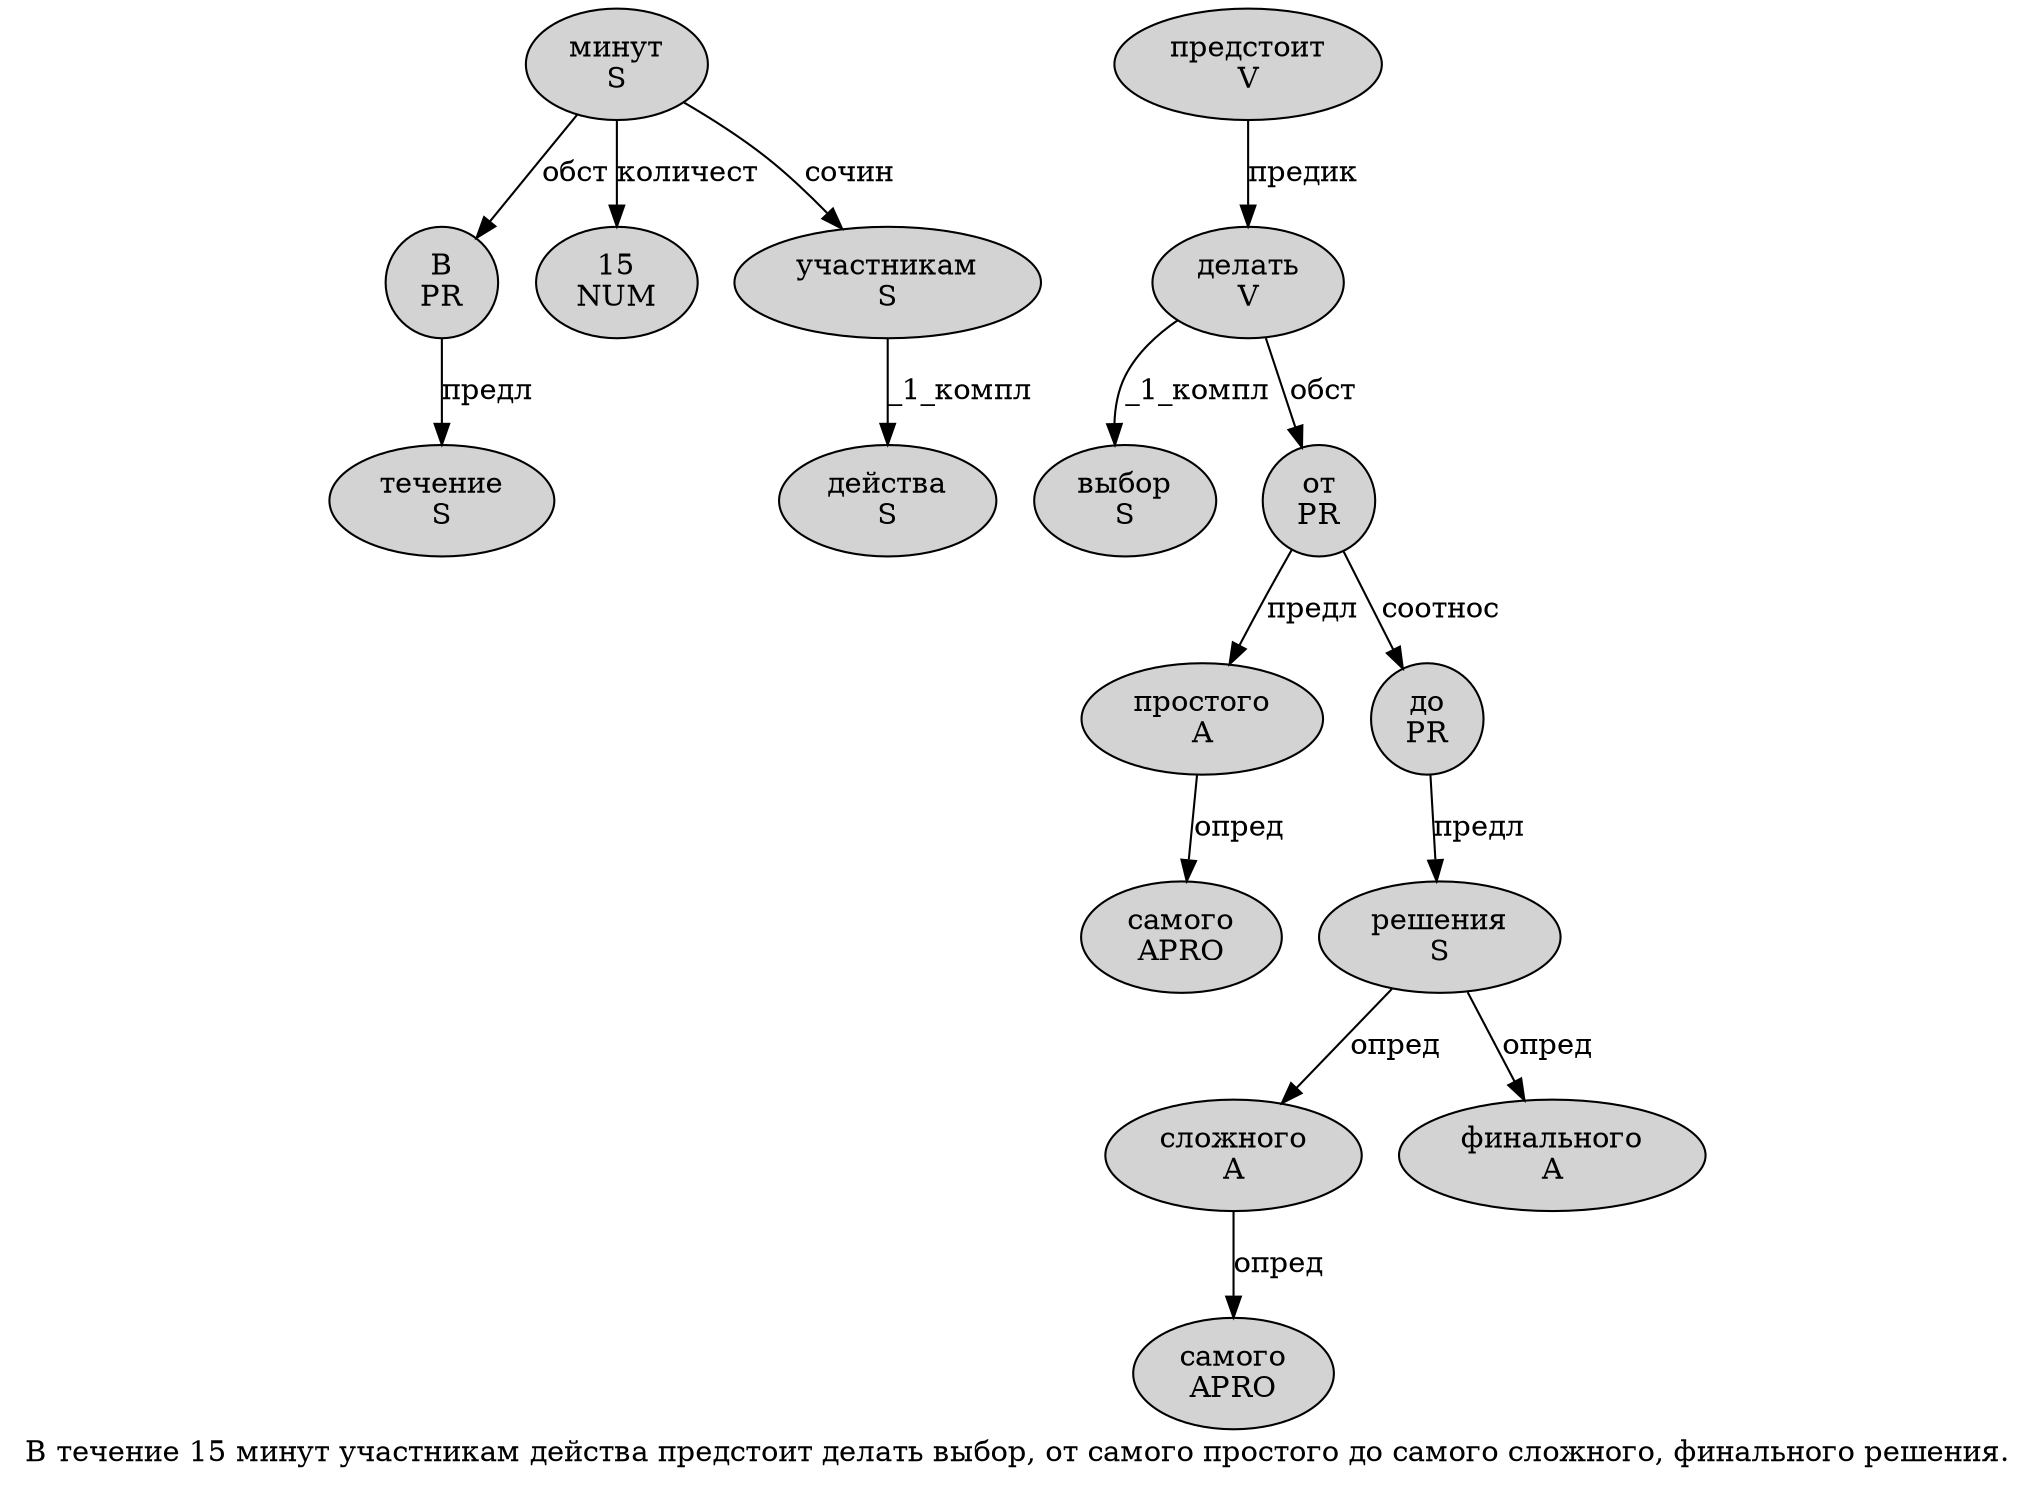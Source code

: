 digraph SENTENCE_259 {
	graph [label="В течение 15 минут участникам действа предстоит делать выбор, от самого простого до самого сложного, финального решения."]
	node [style=filled]
		0 [label="В
PR" color="" fillcolor=lightgray penwidth=1 shape=ellipse]
		1 [label="течение
S" color="" fillcolor=lightgray penwidth=1 shape=ellipse]
		2 [label="15
NUM" color="" fillcolor=lightgray penwidth=1 shape=ellipse]
		3 [label="минут
S" color="" fillcolor=lightgray penwidth=1 shape=ellipse]
		4 [label="участникам
S" color="" fillcolor=lightgray penwidth=1 shape=ellipse]
		5 [label="действа
S" color="" fillcolor=lightgray penwidth=1 shape=ellipse]
		6 [label="предстоит
V" color="" fillcolor=lightgray penwidth=1 shape=ellipse]
		7 [label="делать
V" color="" fillcolor=lightgray penwidth=1 shape=ellipse]
		8 [label="выбор
S" color="" fillcolor=lightgray penwidth=1 shape=ellipse]
		10 [label="от
PR" color="" fillcolor=lightgray penwidth=1 shape=ellipse]
		11 [label="самого
APRO" color="" fillcolor=lightgray penwidth=1 shape=ellipse]
		12 [label="простого
A" color="" fillcolor=lightgray penwidth=1 shape=ellipse]
		13 [label="до
PR" color="" fillcolor=lightgray penwidth=1 shape=ellipse]
		14 [label="самого
APRO" color="" fillcolor=lightgray penwidth=1 shape=ellipse]
		15 [label="сложного
A" color="" fillcolor=lightgray penwidth=1 shape=ellipse]
		17 [label="финального
A" color="" fillcolor=lightgray penwidth=1 shape=ellipse]
		18 [label="решения
S" color="" fillcolor=lightgray penwidth=1 shape=ellipse]
			7 -> 8 [label="_1_компл"]
			7 -> 10 [label="обст"]
			10 -> 12 [label="предл"]
			10 -> 13 [label="соотнос"]
			6 -> 7 [label="предик"]
			15 -> 14 [label="опред"]
			12 -> 11 [label="опред"]
			13 -> 18 [label="предл"]
			3 -> 0 [label="обст"]
			3 -> 2 [label="количест"]
			3 -> 4 [label="сочин"]
			18 -> 15 [label="опред"]
			18 -> 17 [label="опред"]
			4 -> 5 [label="_1_компл"]
			0 -> 1 [label="предл"]
}